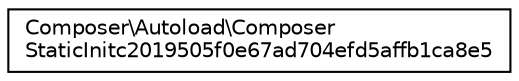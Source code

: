 digraph "Representación gráfica de la clase"
{
 // LATEX_PDF_SIZE
  edge [fontname="Helvetica",fontsize="10",labelfontname="Helvetica",labelfontsize="10"];
  node [fontname="Helvetica",fontsize="10",shape=record];
  rankdir="LR";
  Node0 [label="Composer\\Autoload\\Composer\lStaticInitc2019505f0e67ad704efd5affb1ca8e5",height=0.2,width=0.4,color="black", fillcolor="white", style="filled",URL="$class_composer_1_1_autoload_1_1_composer_static_initc2019505f0e67ad704efd5affb1ca8e5.html",tooltip=" "];
}
